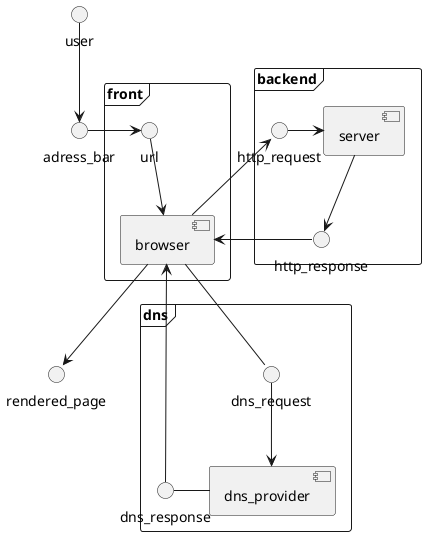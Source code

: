 @startuml
user --> adress_bar
frame "front"{
    adress_bar -> url
    url --> [browser]
}
    [browser] --> rendered_page
frame "dns"{
    [browser] -down- dns_request
    dns_request -->[dns_provider]
    [dns_provider] - dns_response
    dns_response --> [browser]
}
frame "backend"{
    [browser] -right-> http_request
    http_response -> [browser]
    http_request -> [server]
    [server] --> http_response
}
@enduml
